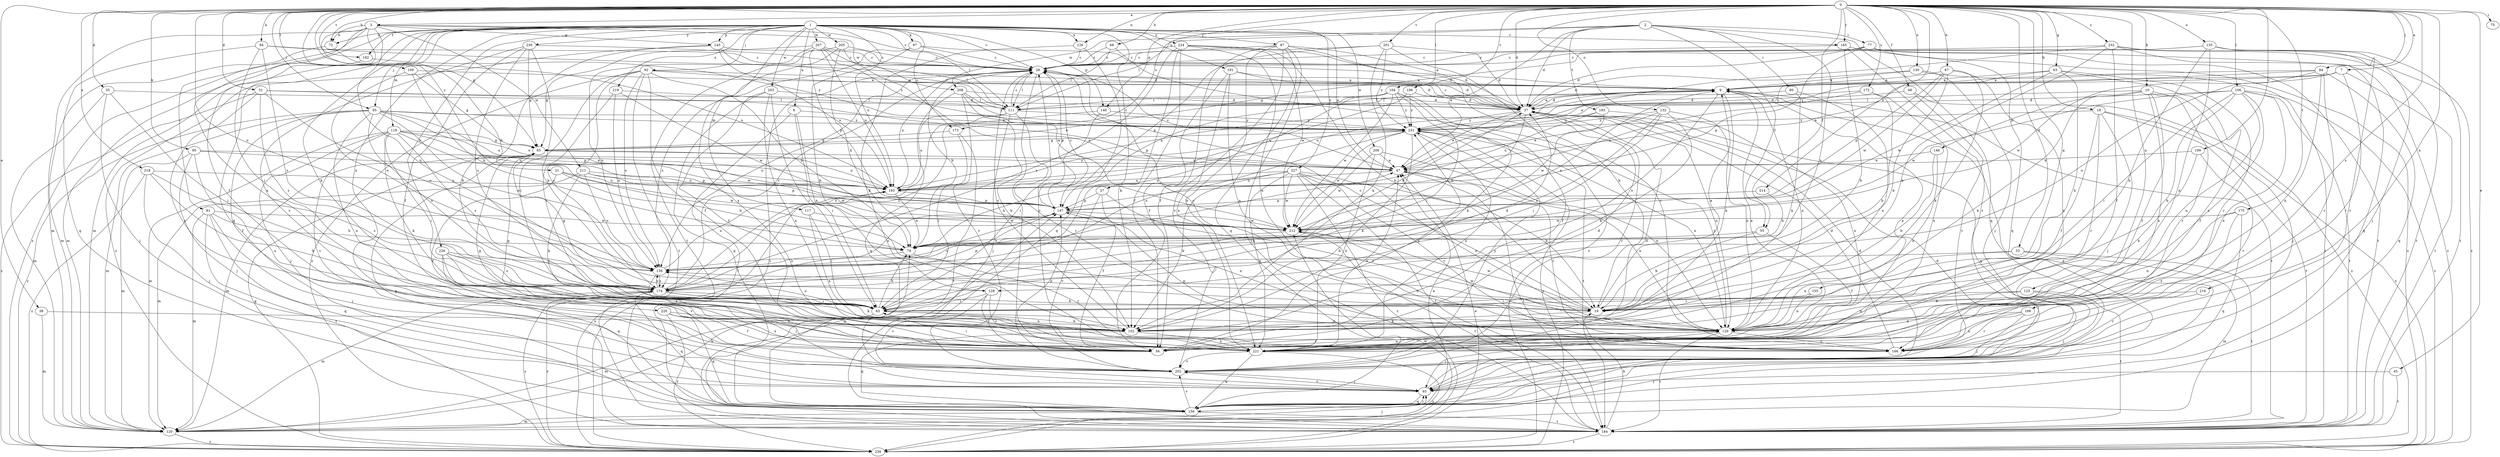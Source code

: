 strict digraph  {
0;
1;
2;
3;
7;
8;
9;
10;
18;
19;
21;
27;
28;
31;
33;
35;
37;
38;
45;
47;
48;
55;
56;
63;
65;
67;
68;
72;
74;
75;
77;
80;
81;
83;
84;
85;
87;
92;
93;
94;
95;
97;
102;
104;
106;
109;
111;
117;
118;
120;
123;
126;
128;
129;
130;
132;
135;
138;
140;
145;
146;
147;
155;
156;
165;
166;
168;
172;
173;
174;
175;
182;
183;
184;
191;
193;
196;
199;
201;
202;
203;
205;
206;
207;
208;
211;
212;
214;
216;
218;
219;
220;
221;
224;
226;
227;
230;
231;
232;
239;
0 -> 3  [label=a];
0 -> 7  [label=a];
0 -> 10  [label=b];
0 -> 18  [label=b];
0 -> 21  [label=c];
0 -> 31  [label=d];
0 -> 33  [label=d];
0 -> 35  [label=d];
0 -> 37  [label=d];
0 -> 38  [label=e];
0 -> 45  [label=e];
0 -> 48  [label=f];
0 -> 55  [label=f];
0 -> 63  [label=g];
0 -> 65  [label=g];
0 -> 67  [label=h];
0 -> 68  [label=h];
0 -> 72  [label=h];
0 -> 75  [label=i];
0 -> 84  [label=j];
0 -> 85  [label=j];
0 -> 94  [label=k];
0 -> 95  [label=k];
0 -> 104  [label=l];
0 -> 106  [label=l];
0 -> 109  [label=l];
0 -> 123  [label=n];
0 -> 126  [label=n];
0 -> 130  [label=o];
0 -> 132  [label=o];
0 -> 135  [label=o];
0 -> 138  [label=o];
0 -> 140  [label=p];
0 -> 155  [label=q];
0 -> 165  [label=r];
0 -> 168  [label=s];
0 -> 172  [label=s];
0 -> 173  [label=s];
0 -> 175  [label=t];
0 -> 182  [label=t];
0 -> 196  [label=v];
0 -> 199  [label=v];
0 -> 201  [label=v];
0 -> 214  [label=x];
0 -> 216  [label=x];
0 -> 218  [label=x];
0 -> 232  [label=z];
1 -> 8  [label=a];
1 -> 27  [label=c];
1 -> 28  [label=c];
1 -> 47  [label=e];
1 -> 72  [label=h];
1 -> 85  [label=j];
1 -> 87  [label=j];
1 -> 92  [label=j];
1 -> 97  [label=k];
1 -> 102  [label=k];
1 -> 111  [label=l];
1 -> 117  [label=m];
1 -> 118  [label=m];
1 -> 120  [label=m];
1 -> 126  [label=n];
1 -> 140  [label=p];
1 -> 145  [label=p];
1 -> 156  [label=q];
1 -> 165  [label=r];
1 -> 173  [label=s];
1 -> 182  [label=t];
1 -> 191  [label=u];
1 -> 193  [label=u];
1 -> 203  [label=w];
1 -> 205  [label=w];
1 -> 206  [label=w];
1 -> 207  [label=w];
1 -> 219  [label=x];
1 -> 220  [label=x];
1 -> 224  [label=y];
1 -> 226  [label=y];
1 -> 227  [label=y];
1 -> 230  [label=y];
1 -> 239  [label=z];
2 -> 37  [label=d];
2 -> 47  [label=e];
2 -> 55  [label=f];
2 -> 77  [label=i];
2 -> 80  [label=i];
2 -> 111  [label=l];
2 -> 128  [label=n];
2 -> 156  [label=q];
2 -> 183  [label=t];
2 -> 208  [label=w];
3 -> 28  [label=c];
3 -> 56  [label=f];
3 -> 72  [label=h];
3 -> 74  [label=h];
3 -> 81  [label=i];
3 -> 120  [label=m];
3 -> 128  [label=n];
3 -> 145  [label=p];
3 -> 208  [label=w];
3 -> 211  [label=w];
3 -> 221  [label=x];
7 -> 9  [label=a];
7 -> 47  [label=e];
7 -> 166  [label=r];
7 -> 184  [label=t];
7 -> 212  [label=w];
8 -> 83  [label=i];
8 -> 128  [label=n];
8 -> 184  [label=t];
8 -> 231  [label=y];
9 -> 37  [label=d];
9 -> 102  [label=k];
9 -> 111  [label=l];
9 -> 129  [label=n];
9 -> 174  [label=s];
9 -> 184  [label=t];
9 -> 193  [label=u];
10 -> 56  [label=f];
10 -> 93  [label=j];
10 -> 102  [label=k];
10 -> 111  [label=l];
10 -> 146  [label=p];
10 -> 166  [label=r];
10 -> 221  [label=x];
18 -> 56  [label=f];
18 -> 93  [label=j];
18 -> 166  [label=r];
18 -> 184  [label=t];
18 -> 231  [label=y];
18 -> 239  [label=z];
19 -> 9  [label=a];
19 -> 28  [label=c];
19 -> 102  [label=k];
19 -> 138  [label=o];
19 -> 212  [label=w];
21 -> 56  [label=f];
21 -> 74  [label=h];
21 -> 193  [label=u];
21 -> 212  [label=w];
27 -> 19  [label=b];
27 -> 56  [label=f];
27 -> 147  [label=p];
27 -> 202  [label=v];
28 -> 9  [label=a];
28 -> 74  [label=h];
28 -> 111  [label=l];
28 -> 138  [label=o];
28 -> 147  [label=p];
28 -> 193  [label=u];
28 -> 202  [label=v];
28 -> 239  [label=z];
31 -> 37  [label=d];
31 -> 47  [label=e];
31 -> 138  [label=o];
31 -> 174  [label=s];
31 -> 221  [label=x];
31 -> 239  [label=z];
33 -> 120  [label=m];
33 -> 129  [label=n];
33 -> 138  [label=o];
33 -> 184  [label=t];
35 -> 83  [label=i];
35 -> 93  [label=j];
35 -> 111  [label=l];
35 -> 120  [label=m];
37 -> 9  [label=a];
37 -> 28  [label=c];
37 -> 47  [label=e];
37 -> 74  [label=h];
37 -> 129  [label=n];
37 -> 156  [label=q];
37 -> 202  [label=v];
37 -> 231  [label=y];
38 -> 102  [label=k];
38 -> 120  [label=m];
45 -> 93  [label=j];
45 -> 184  [label=t];
47 -> 28  [label=c];
47 -> 166  [label=r];
47 -> 184  [label=t];
47 -> 193  [label=u];
48 -> 37  [label=d];
48 -> 202  [label=v];
48 -> 239  [label=z];
55 -> 19  [label=b];
55 -> 56  [label=f];
55 -> 74  [label=h];
56 -> 9  [label=a];
56 -> 37  [label=d];
56 -> 83  [label=i];
56 -> 129  [label=n];
56 -> 147  [label=p];
56 -> 231  [label=y];
63 -> 9  [label=a];
63 -> 19  [label=b];
63 -> 166  [label=r];
63 -> 212  [label=w];
63 -> 221  [label=x];
63 -> 231  [label=y];
65 -> 47  [label=e];
65 -> 120  [label=m];
65 -> 193  [label=u];
67 -> 9  [label=a];
67 -> 19  [label=b];
67 -> 102  [label=k];
67 -> 147  [label=p];
67 -> 212  [label=w];
67 -> 221  [label=x];
68 -> 28  [label=c];
68 -> 111  [label=l];
68 -> 166  [label=r];
72 -> 120  [label=m];
72 -> 193  [label=u];
74 -> 9  [label=a];
74 -> 37  [label=d];
74 -> 138  [label=o];
74 -> 166  [label=r];
77 -> 28  [label=c];
77 -> 37  [label=d];
77 -> 147  [label=p];
77 -> 156  [label=q];
77 -> 184  [label=t];
77 -> 239  [label=z];
80 -> 102  [label=k];
80 -> 111  [label=l];
80 -> 129  [label=n];
81 -> 74  [label=h];
81 -> 93  [label=j];
81 -> 120  [label=m];
81 -> 156  [label=q];
81 -> 184  [label=t];
81 -> 212  [label=w];
83 -> 37  [label=d];
83 -> 74  [label=h];
83 -> 102  [label=k];
83 -> 120  [label=m];
83 -> 129  [label=n];
83 -> 138  [label=o];
84 -> 9  [label=a];
84 -> 129  [label=n];
84 -> 138  [label=o];
84 -> 156  [label=q];
84 -> 166  [label=r];
84 -> 231  [label=y];
85 -> 47  [label=e];
85 -> 56  [label=f];
85 -> 120  [label=m];
85 -> 138  [label=o];
85 -> 147  [label=p];
85 -> 174  [label=s];
85 -> 193  [label=u];
85 -> 221  [label=x];
85 -> 231  [label=y];
85 -> 239  [label=z];
87 -> 19  [label=b];
87 -> 28  [label=c];
87 -> 37  [label=d];
87 -> 56  [label=f];
87 -> 156  [label=q];
87 -> 184  [label=t];
87 -> 202  [label=v];
87 -> 221  [label=x];
92 -> 9  [label=a];
92 -> 37  [label=d];
92 -> 56  [label=f];
92 -> 74  [label=h];
92 -> 83  [label=i];
92 -> 138  [label=o];
92 -> 174  [label=s];
92 -> 184  [label=t];
92 -> 239  [label=z];
93 -> 37  [label=d];
93 -> 156  [label=q];
93 -> 202  [label=v];
94 -> 28  [label=c];
94 -> 37  [label=d];
94 -> 83  [label=i];
94 -> 156  [label=q];
94 -> 174  [label=s];
95 -> 47  [label=e];
95 -> 93  [label=j];
95 -> 120  [label=m];
95 -> 147  [label=p];
95 -> 221  [label=x];
97 -> 9  [label=a];
97 -> 19  [label=b];
97 -> 28  [label=c];
97 -> 174  [label=s];
102 -> 28  [label=c];
102 -> 65  [label=g];
102 -> 156  [label=q];
102 -> 221  [label=x];
104 -> 56  [label=f];
104 -> 83  [label=i];
104 -> 102  [label=k];
104 -> 111  [label=l];
104 -> 138  [label=o];
104 -> 147  [label=p];
104 -> 212  [label=w];
104 -> 231  [label=y];
106 -> 19  [label=b];
106 -> 37  [label=d];
106 -> 56  [label=f];
106 -> 83  [label=i];
106 -> 129  [label=n];
106 -> 184  [label=t];
106 -> 212  [label=w];
106 -> 221  [label=x];
106 -> 239  [label=z];
109 -> 9  [label=a];
109 -> 65  [label=g];
109 -> 74  [label=h];
109 -> 138  [label=o];
111 -> 28  [label=c];
111 -> 93  [label=j];
111 -> 166  [label=r];
111 -> 174  [label=s];
111 -> 193  [label=u];
111 -> 231  [label=y];
117 -> 83  [label=i];
117 -> 212  [label=w];
117 -> 221  [label=x];
118 -> 47  [label=e];
118 -> 65  [label=g];
118 -> 83  [label=i];
118 -> 93  [label=j];
118 -> 102  [label=k];
118 -> 120  [label=m];
118 -> 174  [label=s];
118 -> 193  [label=u];
118 -> 202  [label=v];
118 -> 212  [label=w];
120 -> 9  [label=a];
120 -> 74  [label=h];
120 -> 93  [label=j];
120 -> 239  [label=z];
123 -> 83  [label=i];
123 -> 93  [label=j];
123 -> 129  [label=n];
123 -> 184  [label=t];
126 -> 28  [label=c];
126 -> 102  [label=k];
126 -> 156  [label=q];
128 -> 56  [label=f];
128 -> 83  [label=i];
128 -> 166  [label=r];
128 -> 202  [label=v];
129 -> 28  [label=c];
129 -> 47  [label=e];
129 -> 56  [label=f];
129 -> 93  [label=j];
129 -> 166  [label=r];
129 -> 184  [label=t];
129 -> 212  [label=w];
129 -> 231  [label=y];
130 -> 9  [label=a];
130 -> 37  [label=d];
130 -> 93  [label=j];
130 -> 184  [label=t];
132 -> 47  [label=e];
132 -> 83  [label=i];
132 -> 102  [label=k];
132 -> 129  [label=n];
132 -> 174  [label=s];
132 -> 231  [label=y];
135 -> 19  [label=b];
135 -> 28  [label=c];
135 -> 65  [label=g];
135 -> 93  [label=j];
135 -> 129  [label=n];
135 -> 184  [label=t];
135 -> 202  [label=v];
138 -> 47  [label=e];
138 -> 93  [label=j];
138 -> 174  [label=s];
138 -> 193  [label=u];
140 -> 83  [label=i];
140 -> 174  [label=s];
140 -> 231  [label=y];
145 -> 19  [label=b];
145 -> 28  [label=c];
145 -> 111  [label=l];
145 -> 193  [label=u];
145 -> 239  [label=z];
146 -> 19  [label=b];
146 -> 47  [label=e];
146 -> 129  [label=n];
147 -> 28  [label=c];
147 -> 129  [label=n];
147 -> 138  [label=o];
147 -> 174  [label=s];
147 -> 212  [label=w];
155 -> 83  [label=i];
155 -> 129  [label=n];
156 -> 37  [label=d];
156 -> 47  [label=e];
156 -> 93  [label=j];
156 -> 120  [label=m];
156 -> 184  [label=t];
156 -> 202  [label=v];
165 -> 19  [label=b];
165 -> 28  [label=c];
165 -> 202  [label=v];
165 -> 239  [label=z];
166 -> 37  [label=d];
166 -> 65  [label=g];
166 -> 147  [label=p];
168 -> 93  [label=j];
168 -> 129  [label=n];
168 -> 166  [label=r];
168 -> 221  [label=x];
172 -> 19  [label=b];
172 -> 37  [label=d];
172 -> 193  [label=u];
172 -> 221  [label=x];
173 -> 65  [label=g];
173 -> 83  [label=i];
173 -> 184  [label=t];
174 -> 19  [label=b];
174 -> 28  [label=c];
174 -> 65  [label=g];
174 -> 83  [label=i];
174 -> 102  [label=k];
174 -> 120  [label=m];
174 -> 138  [label=o];
174 -> 147  [label=p];
174 -> 156  [label=q];
174 -> 239  [label=z];
175 -> 129  [label=n];
175 -> 156  [label=q];
175 -> 212  [label=w];
175 -> 221  [label=x];
182 -> 120  [label=m];
182 -> 231  [label=y];
183 -> 193  [label=u];
183 -> 212  [label=w];
183 -> 221  [label=x];
183 -> 231  [label=y];
184 -> 19  [label=b];
184 -> 65  [label=g];
184 -> 147  [label=p];
184 -> 239  [label=z];
191 -> 9  [label=a];
191 -> 37  [label=d];
191 -> 56  [label=f];
191 -> 129  [label=n];
191 -> 221  [label=x];
193 -> 9  [label=a];
193 -> 74  [label=h];
193 -> 147  [label=p];
193 -> 231  [label=y];
196 -> 37  [label=d];
196 -> 193  [label=u];
196 -> 231  [label=y];
199 -> 47  [label=e];
199 -> 102  [label=k];
199 -> 166  [label=r];
201 -> 28  [label=c];
201 -> 37  [label=d];
201 -> 102  [label=k];
201 -> 147  [label=p];
201 -> 231  [label=y];
201 -> 239  [label=z];
202 -> 37  [label=d];
202 -> 93  [label=j];
202 -> 231  [label=y];
203 -> 37  [label=d];
203 -> 56  [label=f];
203 -> 83  [label=i];
203 -> 156  [label=q];
203 -> 221  [label=x];
205 -> 28  [label=c];
205 -> 74  [label=h];
205 -> 184  [label=t];
205 -> 212  [label=w];
205 -> 221  [label=x];
206 -> 47  [label=e];
206 -> 129  [label=n];
206 -> 212  [label=w];
206 -> 221  [label=x];
207 -> 28  [label=c];
207 -> 65  [label=g];
207 -> 111  [label=l];
207 -> 138  [label=o];
207 -> 147  [label=p];
207 -> 193  [label=u];
207 -> 231  [label=y];
208 -> 37  [label=d];
208 -> 102  [label=k];
208 -> 111  [label=l];
208 -> 156  [label=q];
208 -> 202  [label=v];
208 -> 231  [label=y];
211 -> 102  [label=k];
211 -> 120  [label=m];
211 -> 138  [label=o];
211 -> 147  [label=p];
211 -> 193  [label=u];
211 -> 212  [label=w];
212 -> 74  [label=h];
212 -> 184  [label=t];
214 -> 74  [label=h];
214 -> 147  [label=p];
216 -> 19  [label=b];
216 -> 166  [label=r];
218 -> 93  [label=j];
218 -> 102  [label=k];
218 -> 174  [label=s];
218 -> 193  [label=u];
218 -> 239  [label=z];
219 -> 83  [label=i];
219 -> 111  [label=l];
219 -> 138  [label=o];
219 -> 212  [label=w];
220 -> 56  [label=f];
220 -> 129  [label=n];
220 -> 156  [label=q];
220 -> 221  [label=x];
220 -> 239  [label=z];
221 -> 9  [label=a];
221 -> 28  [label=c];
221 -> 47  [label=e];
221 -> 156  [label=q];
221 -> 202  [label=v];
221 -> 239  [label=z];
224 -> 19  [label=b];
224 -> 28  [label=c];
224 -> 37  [label=d];
224 -> 56  [label=f];
224 -> 102  [label=k];
224 -> 129  [label=n];
224 -> 174  [label=s];
224 -> 212  [label=w];
226 -> 83  [label=i];
226 -> 138  [label=o];
226 -> 156  [label=q];
226 -> 174  [label=s];
226 -> 202  [label=v];
226 -> 221  [label=x];
227 -> 19  [label=b];
227 -> 74  [label=h];
227 -> 102  [label=k];
227 -> 129  [label=n];
227 -> 166  [label=r];
227 -> 184  [label=t];
227 -> 193  [label=u];
227 -> 212  [label=w];
227 -> 221  [label=x];
227 -> 239  [label=z];
230 -> 19  [label=b];
230 -> 28  [label=c];
230 -> 56  [label=f];
230 -> 65  [label=g];
230 -> 174  [label=s];
230 -> 202  [label=v];
231 -> 65  [label=g];
231 -> 102  [label=k];
231 -> 129  [label=n];
231 -> 138  [label=o];
231 -> 184  [label=t];
231 -> 212  [label=w];
231 -> 221  [label=x];
232 -> 19  [label=b];
232 -> 28  [label=c];
232 -> 47  [label=e];
232 -> 56  [label=f];
232 -> 156  [label=q];
232 -> 184  [label=t];
232 -> 239  [label=z];
239 -> 47  [label=e];
239 -> 65  [label=g];
239 -> 174  [label=s];
239 -> 193  [label=u];
239 -> 212  [label=w];
239 -> 231  [label=y];
}
